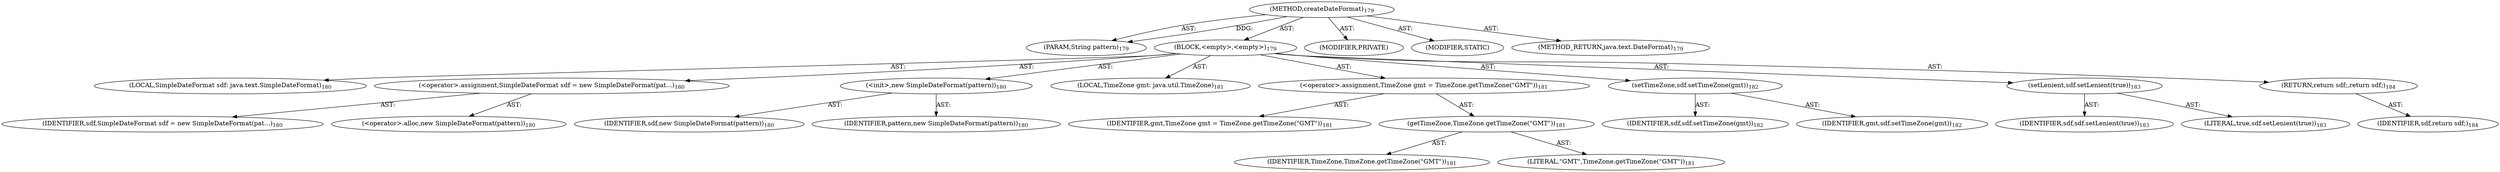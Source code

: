 digraph "createDateFormat" {  
"111669149700" [label = <(METHOD,createDateFormat)<SUB>179</SUB>> ]
"115964116998" [label = <(PARAM,String pattern)<SUB>179</SUB>> ]
"25769803783" [label = <(BLOCK,&lt;empty&gt;,&lt;empty&gt;)<SUB>179</SUB>> ]
"94489280519" [label = <(LOCAL,SimpleDateFormat sdf: java.text.SimpleDateFormat)<SUB>180</SUB>> ]
"30064771094" [label = <(&lt;operator&gt;.assignment,SimpleDateFormat sdf = new SimpleDateFormat(pat...)<SUB>180</SUB>> ]
"68719476759" [label = <(IDENTIFIER,sdf,SimpleDateFormat sdf = new SimpleDateFormat(pat...)<SUB>180</SUB>> ]
"30064771095" [label = <(&lt;operator&gt;.alloc,new SimpleDateFormat(pattern))<SUB>180</SUB>> ]
"30064771096" [label = <(&lt;init&gt;,new SimpleDateFormat(pattern))<SUB>180</SUB>> ]
"68719476760" [label = <(IDENTIFIER,sdf,new SimpleDateFormat(pattern))<SUB>180</SUB>> ]
"68719476761" [label = <(IDENTIFIER,pattern,new SimpleDateFormat(pattern))<SUB>180</SUB>> ]
"94489280520" [label = <(LOCAL,TimeZone gmt: java.util.TimeZone)<SUB>181</SUB>> ]
"30064771097" [label = <(&lt;operator&gt;.assignment,TimeZone gmt = TimeZone.getTimeZone(&quot;GMT&quot;))<SUB>181</SUB>> ]
"68719476762" [label = <(IDENTIFIER,gmt,TimeZone gmt = TimeZone.getTimeZone(&quot;GMT&quot;))<SUB>181</SUB>> ]
"30064771098" [label = <(getTimeZone,TimeZone.getTimeZone(&quot;GMT&quot;))<SUB>181</SUB>> ]
"68719476763" [label = <(IDENTIFIER,TimeZone,TimeZone.getTimeZone(&quot;GMT&quot;))<SUB>181</SUB>> ]
"90194313219" [label = <(LITERAL,&quot;GMT&quot;,TimeZone.getTimeZone(&quot;GMT&quot;))<SUB>181</SUB>> ]
"30064771099" [label = <(setTimeZone,sdf.setTimeZone(gmt))<SUB>182</SUB>> ]
"68719476764" [label = <(IDENTIFIER,sdf,sdf.setTimeZone(gmt))<SUB>182</SUB>> ]
"68719476765" [label = <(IDENTIFIER,gmt,sdf.setTimeZone(gmt))<SUB>182</SUB>> ]
"30064771100" [label = <(setLenient,sdf.setLenient(true))<SUB>183</SUB>> ]
"68719476766" [label = <(IDENTIFIER,sdf,sdf.setLenient(true))<SUB>183</SUB>> ]
"90194313220" [label = <(LITERAL,true,sdf.setLenient(true))<SUB>183</SUB>> ]
"146028888067" [label = <(RETURN,return sdf;,return sdf;)<SUB>184</SUB>> ]
"68719476767" [label = <(IDENTIFIER,sdf,return sdf;)<SUB>184</SUB>> ]
"133143986204" [label = <(MODIFIER,PRIVATE)> ]
"133143986205" [label = <(MODIFIER,STATIC)> ]
"128849018884" [label = <(METHOD_RETURN,java.text.DateFormat)<SUB>179</SUB>> ]
  "111669149700" -> "115964116998"  [ label = "AST: "] 
  "111669149700" -> "25769803783"  [ label = "AST: "] 
  "111669149700" -> "133143986204"  [ label = "AST: "] 
  "111669149700" -> "133143986205"  [ label = "AST: "] 
  "111669149700" -> "128849018884"  [ label = "AST: "] 
  "25769803783" -> "94489280519"  [ label = "AST: "] 
  "25769803783" -> "30064771094"  [ label = "AST: "] 
  "25769803783" -> "30064771096"  [ label = "AST: "] 
  "25769803783" -> "94489280520"  [ label = "AST: "] 
  "25769803783" -> "30064771097"  [ label = "AST: "] 
  "25769803783" -> "30064771099"  [ label = "AST: "] 
  "25769803783" -> "30064771100"  [ label = "AST: "] 
  "25769803783" -> "146028888067"  [ label = "AST: "] 
  "30064771094" -> "68719476759"  [ label = "AST: "] 
  "30064771094" -> "30064771095"  [ label = "AST: "] 
  "30064771096" -> "68719476760"  [ label = "AST: "] 
  "30064771096" -> "68719476761"  [ label = "AST: "] 
  "30064771097" -> "68719476762"  [ label = "AST: "] 
  "30064771097" -> "30064771098"  [ label = "AST: "] 
  "30064771098" -> "68719476763"  [ label = "AST: "] 
  "30064771098" -> "90194313219"  [ label = "AST: "] 
  "30064771099" -> "68719476764"  [ label = "AST: "] 
  "30064771099" -> "68719476765"  [ label = "AST: "] 
  "30064771100" -> "68719476766"  [ label = "AST: "] 
  "30064771100" -> "90194313220"  [ label = "AST: "] 
  "146028888067" -> "68719476767"  [ label = "AST: "] 
  "111669149700" -> "115964116998"  [ label = "DDG: "] 
}
